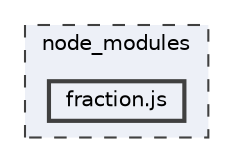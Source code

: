 digraph "node_modules/fraction.js"
{
 // LATEX_PDF_SIZE
  bgcolor="transparent";
  edge [fontname=Helvetica,fontsize=10,labelfontname=Helvetica,labelfontsize=10];
  node [fontname=Helvetica,fontsize=10,shape=box,height=0.2,width=0.4];
  compound=true
  subgraph clusterdir_acd06b18086a0dd2ae699b1e0b775be8 {
    graph [ bgcolor="#edf0f7", pencolor="grey25", label="node_modules", fontname=Helvetica,fontsize=10 style="filled,dashed", URL="dir_acd06b18086a0dd2ae699b1e0b775be8.html",tooltip=""]
  dir_5e775b4beadb9d6a8c469506e768a569 [label="fraction.js", fillcolor="#edf0f7", color="grey25", style="filled,bold", URL="dir_5e775b4beadb9d6a8c469506e768a569.html",tooltip=""];
  }
}
